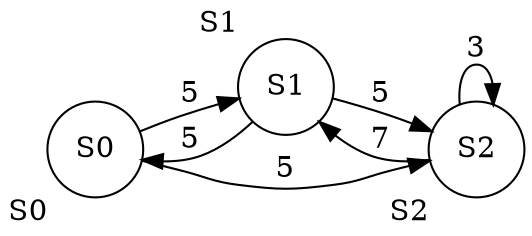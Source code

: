 digraph Markov {
	rankdir=LR size="8,5"
	node [shape=circle]
	S0 [xlabel=S0]
	S1 [xlabel=S1]
	S2 [xlabel=S2]
	S0 -> S1 [label=5]
	S0 -> S2 [label=5]
	S1 -> S0 [label=5]
	S1 -> S2 [label=5]
	S2 -> S2 [label=3]
	S2 -> S1 [label=7]
}
